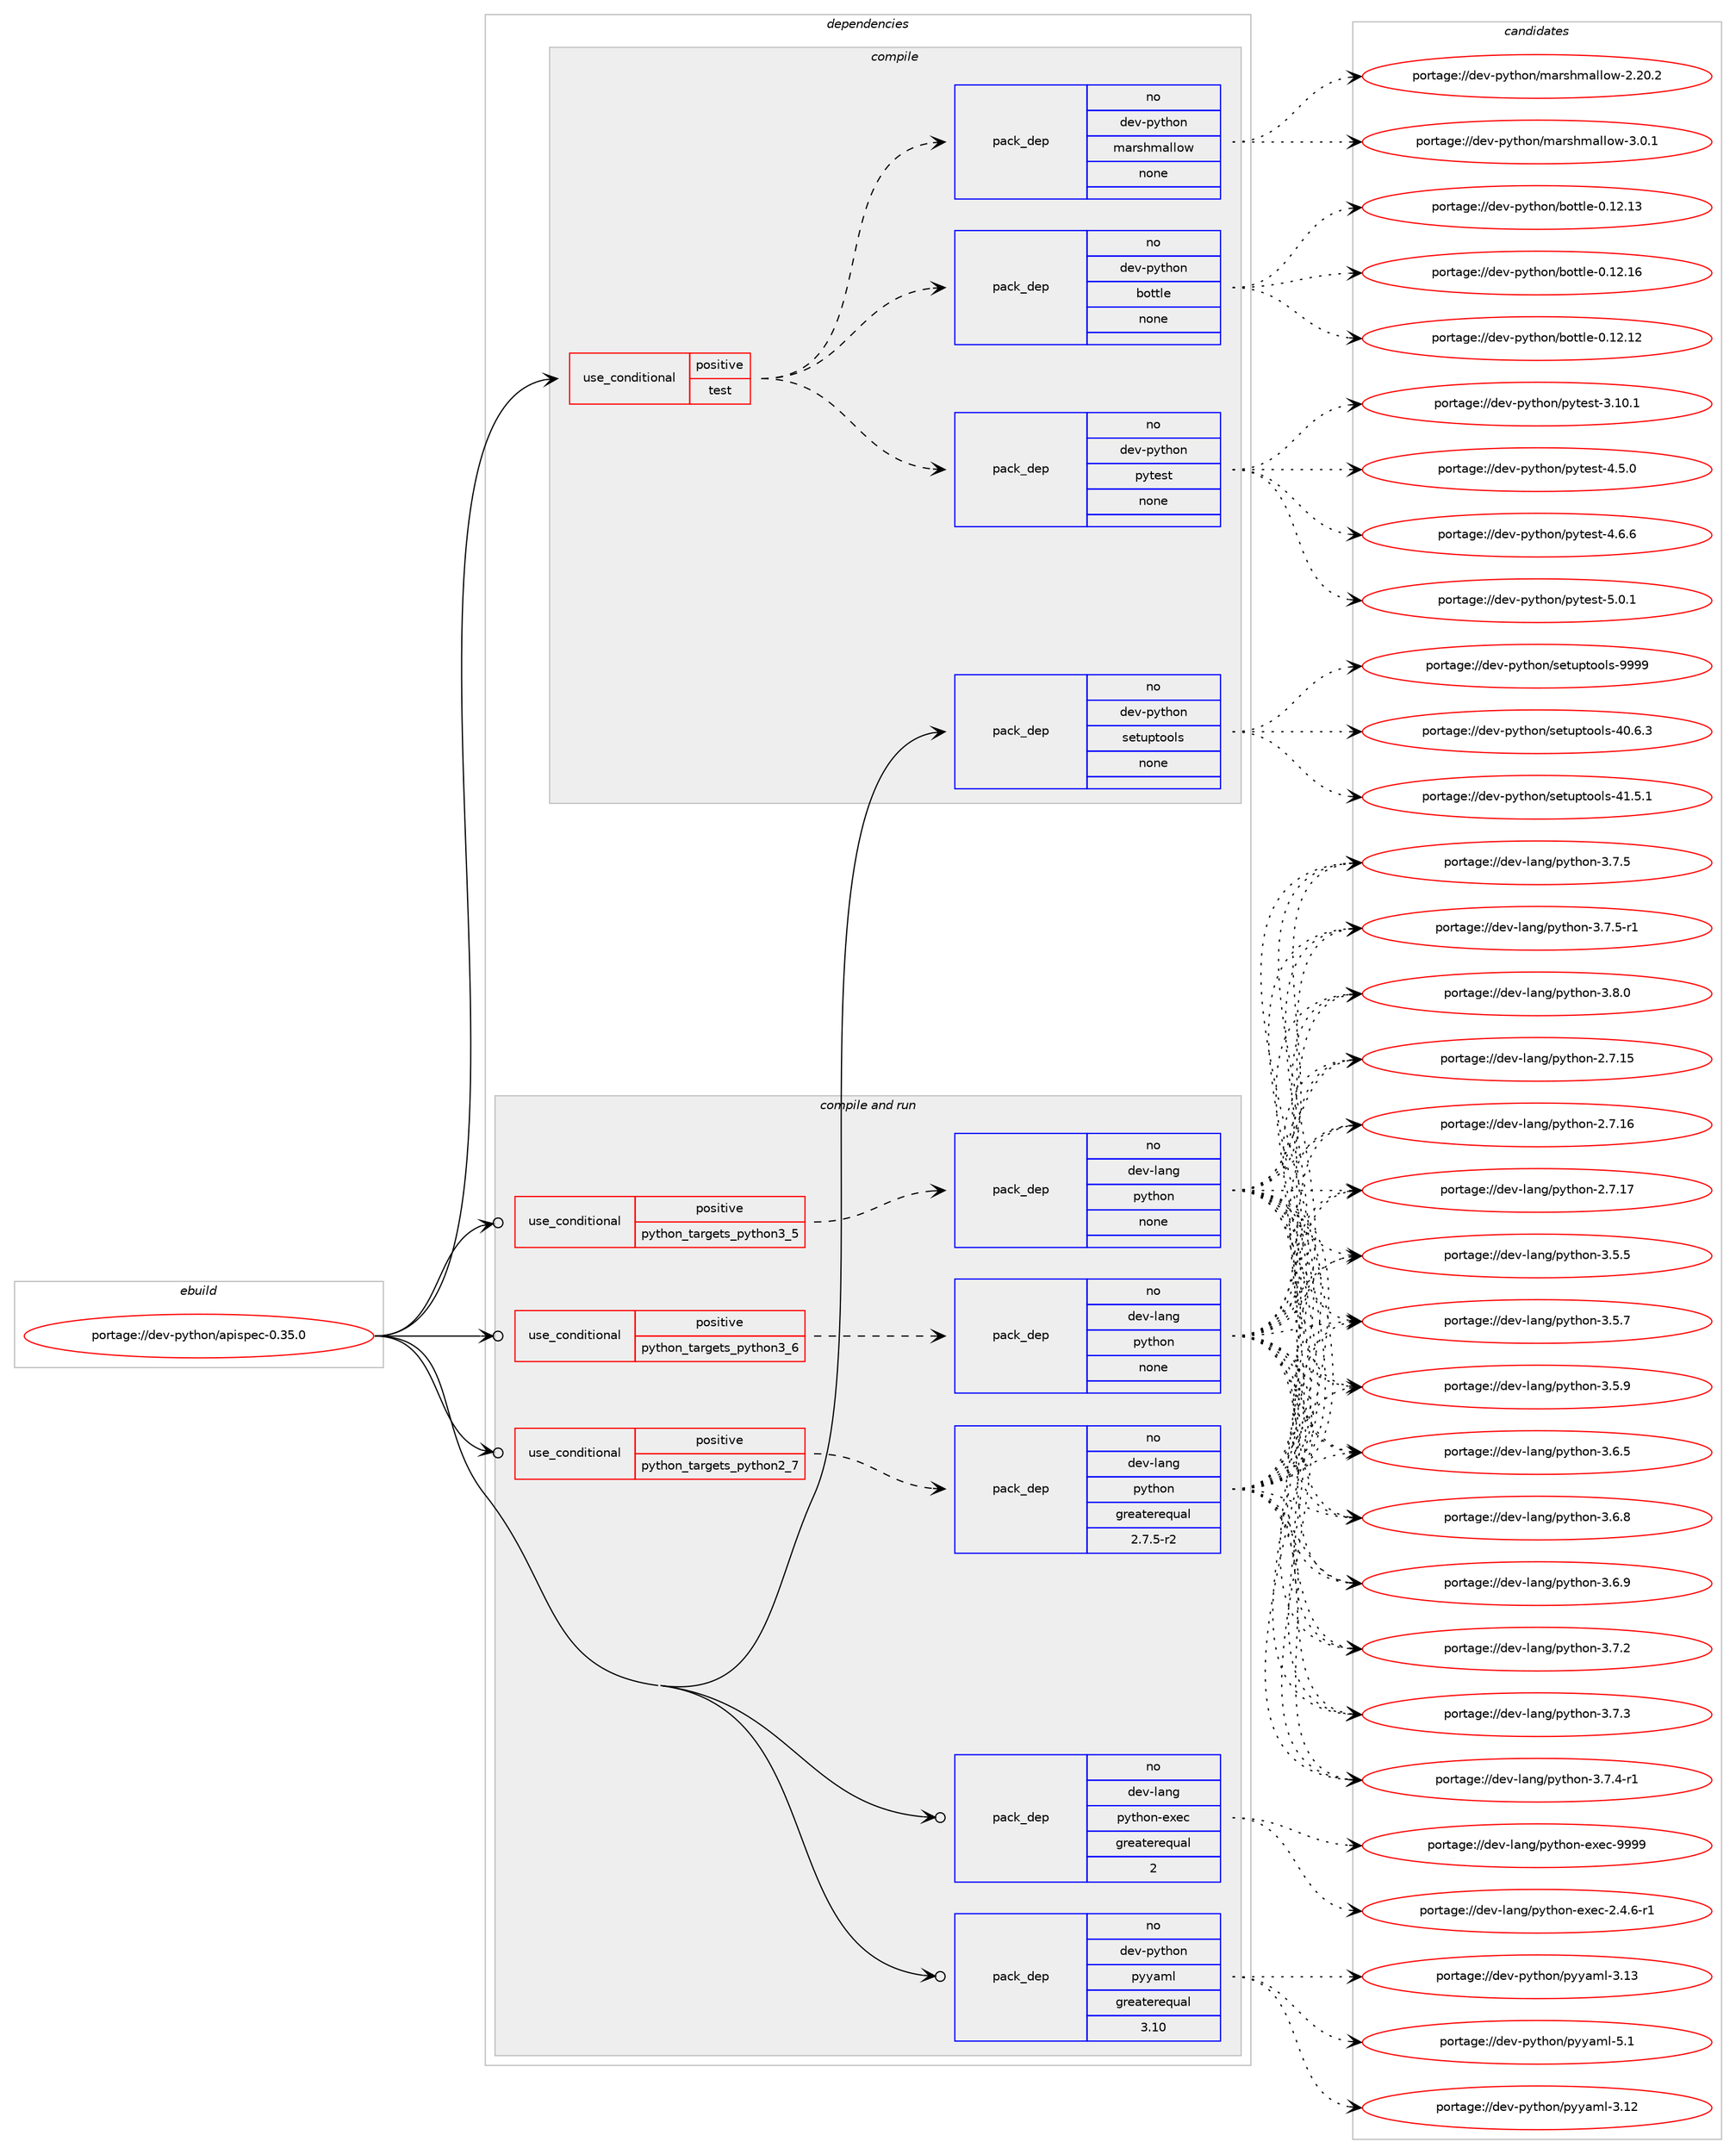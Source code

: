 digraph prolog {

# *************
# Graph options
# *************

newrank=true;
concentrate=true;
compound=true;
graph [rankdir=LR,fontname=Helvetica,fontsize=10,ranksep=1.5];#, ranksep=2.5, nodesep=0.2];
edge  [arrowhead=vee];
node  [fontname=Helvetica,fontsize=10];

# **********
# The ebuild
# **********

subgraph cluster_leftcol {
color=gray;
rank=same;
label=<<i>ebuild</i>>;
id [label="portage://dev-python/apispec-0.35.0", color=red, width=4, href="../dev-python/apispec-0.35.0.svg"];
}

# ****************
# The dependencies
# ****************

subgraph cluster_midcol {
color=gray;
label=<<i>dependencies</i>>;
subgraph cluster_compile {
fillcolor="#eeeeee";
style=filled;
label=<<i>compile</i>>;
subgraph cond25479 {
dependency129344 [label=<<TABLE BORDER="0" CELLBORDER="1" CELLSPACING="0" CELLPADDING="4"><TR><TD ROWSPAN="3" CELLPADDING="10">use_conditional</TD></TR><TR><TD>positive</TD></TR><TR><TD>test</TD></TR></TABLE>>, shape=none, color=red];
subgraph pack100560 {
dependency129345 [label=<<TABLE BORDER="0" CELLBORDER="1" CELLSPACING="0" CELLPADDING="4" WIDTH="220"><TR><TD ROWSPAN="6" CELLPADDING="30">pack_dep</TD></TR><TR><TD WIDTH="110">no</TD></TR><TR><TD>dev-python</TD></TR><TR><TD>bottle</TD></TR><TR><TD>none</TD></TR><TR><TD></TD></TR></TABLE>>, shape=none, color=blue];
}
dependency129344:e -> dependency129345:w [weight=20,style="dashed",arrowhead="vee"];
subgraph pack100561 {
dependency129346 [label=<<TABLE BORDER="0" CELLBORDER="1" CELLSPACING="0" CELLPADDING="4" WIDTH="220"><TR><TD ROWSPAN="6" CELLPADDING="30">pack_dep</TD></TR><TR><TD WIDTH="110">no</TD></TR><TR><TD>dev-python</TD></TR><TR><TD>marshmallow</TD></TR><TR><TD>none</TD></TR><TR><TD></TD></TR></TABLE>>, shape=none, color=blue];
}
dependency129344:e -> dependency129346:w [weight=20,style="dashed",arrowhead="vee"];
subgraph pack100562 {
dependency129347 [label=<<TABLE BORDER="0" CELLBORDER="1" CELLSPACING="0" CELLPADDING="4" WIDTH="220"><TR><TD ROWSPAN="6" CELLPADDING="30">pack_dep</TD></TR><TR><TD WIDTH="110">no</TD></TR><TR><TD>dev-python</TD></TR><TR><TD>pytest</TD></TR><TR><TD>none</TD></TR><TR><TD></TD></TR></TABLE>>, shape=none, color=blue];
}
dependency129344:e -> dependency129347:w [weight=20,style="dashed",arrowhead="vee"];
}
id:e -> dependency129344:w [weight=20,style="solid",arrowhead="vee"];
subgraph pack100563 {
dependency129348 [label=<<TABLE BORDER="0" CELLBORDER="1" CELLSPACING="0" CELLPADDING="4" WIDTH="220"><TR><TD ROWSPAN="6" CELLPADDING="30">pack_dep</TD></TR><TR><TD WIDTH="110">no</TD></TR><TR><TD>dev-python</TD></TR><TR><TD>setuptools</TD></TR><TR><TD>none</TD></TR><TR><TD></TD></TR></TABLE>>, shape=none, color=blue];
}
id:e -> dependency129348:w [weight=20,style="solid",arrowhead="vee"];
}
subgraph cluster_compileandrun {
fillcolor="#eeeeee";
style=filled;
label=<<i>compile and run</i>>;
subgraph cond25480 {
dependency129349 [label=<<TABLE BORDER="0" CELLBORDER="1" CELLSPACING="0" CELLPADDING="4"><TR><TD ROWSPAN="3" CELLPADDING="10">use_conditional</TD></TR><TR><TD>positive</TD></TR><TR><TD>python_targets_python2_7</TD></TR></TABLE>>, shape=none, color=red];
subgraph pack100564 {
dependency129350 [label=<<TABLE BORDER="0" CELLBORDER="1" CELLSPACING="0" CELLPADDING="4" WIDTH="220"><TR><TD ROWSPAN="6" CELLPADDING="30">pack_dep</TD></TR><TR><TD WIDTH="110">no</TD></TR><TR><TD>dev-lang</TD></TR><TR><TD>python</TD></TR><TR><TD>greaterequal</TD></TR><TR><TD>2.7.5-r2</TD></TR></TABLE>>, shape=none, color=blue];
}
dependency129349:e -> dependency129350:w [weight=20,style="dashed",arrowhead="vee"];
}
id:e -> dependency129349:w [weight=20,style="solid",arrowhead="odotvee"];
subgraph cond25481 {
dependency129351 [label=<<TABLE BORDER="0" CELLBORDER="1" CELLSPACING="0" CELLPADDING="4"><TR><TD ROWSPAN="3" CELLPADDING="10">use_conditional</TD></TR><TR><TD>positive</TD></TR><TR><TD>python_targets_python3_5</TD></TR></TABLE>>, shape=none, color=red];
subgraph pack100565 {
dependency129352 [label=<<TABLE BORDER="0" CELLBORDER="1" CELLSPACING="0" CELLPADDING="4" WIDTH="220"><TR><TD ROWSPAN="6" CELLPADDING="30">pack_dep</TD></TR><TR><TD WIDTH="110">no</TD></TR><TR><TD>dev-lang</TD></TR><TR><TD>python</TD></TR><TR><TD>none</TD></TR><TR><TD></TD></TR></TABLE>>, shape=none, color=blue];
}
dependency129351:e -> dependency129352:w [weight=20,style="dashed",arrowhead="vee"];
}
id:e -> dependency129351:w [weight=20,style="solid",arrowhead="odotvee"];
subgraph cond25482 {
dependency129353 [label=<<TABLE BORDER="0" CELLBORDER="1" CELLSPACING="0" CELLPADDING="4"><TR><TD ROWSPAN="3" CELLPADDING="10">use_conditional</TD></TR><TR><TD>positive</TD></TR><TR><TD>python_targets_python3_6</TD></TR></TABLE>>, shape=none, color=red];
subgraph pack100566 {
dependency129354 [label=<<TABLE BORDER="0" CELLBORDER="1" CELLSPACING="0" CELLPADDING="4" WIDTH="220"><TR><TD ROWSPAN="6" CELLPADDING="30">pack_dep</TD></TR><TR><TD WIDTH="110">no</TD></TR><TR><TD>dev-lang</TD></TR><TR><TD>python</TD></TR><TR><TD>none</TD></TR><TR><TD></TD></TR></TABLE>>, shape=none, color=blue];
}
dependency129353:e -> dependency129354:w [weight=20,style="dashed",arrowhead="vee"];
}
id:e -> dependency129353:w [weight=20,style="solid",arrowhead="odotvee"];
subgraph pack100567 {
dependency129355 [label=<<TABLE BORDER="0" CELLBORDER="1" CELLSPACING="0" CELLPADDING="4" WIDTH="220"><TR><TD ROWSPAN="6" CELLPADDING="30">pack_dep</TD></TR><TR><TD WIDTH="110">no</TD></TR><TR><TD>dev-lang</TD></TR><TR><TD>python-exec</TD></TR><TR><TD>greaterequal</TD></TR><TR><TD>2</TD></TR></TABLE>>, shape=none, color=blue];
}
id:e -> dependency129355:w [weight=20,style="solid",arrowhead="odotvee"];
subgraph pack100568 {
dependency129356 [label=<<TABLE BORDER="0" CELLBORDER="1" CELLSPACING="0" CELLPADDING="4" WIDTH="220"><TR><TD ROWSPAN="6" CELLPADDING="30">pack_dep</TD></TR><TR><TD WIDTH="110">no</TD></TR><TR><TD>dev-python</TD></TR><TR><TD>pyyaml</TD></TR><TR><TD>greaterequal</TD></TR><TR><TD>3.10</TD></TR></TABLE>>, shape=none, color=blue];
}
id:e -> dependency129356:w [weight=20,style="solid",arrowhead="odotvee"];
}
subgraph cluster_run {
fillcolor="#eeeeee";
style=filled;
label=<<i>run</i>>;
}
}

# **************
# The candidates
# **************

subgraph cluster_choices {
rank=same;
color=gray;
label=<<i>candidates</i>>;

subgraph choice100560 {
color=black;
nodesep=1;
choiceportage1001011184511212111610411111047981111161161081014548464950464950 [label="portage://dev-python/bottle-0.12.12", color=red, width=4,href="../dev-python/bottle-0.12.12.svg"];
choiceportage1001011184511212111610411111047981111161161081014548464950464951 [label="portage://dev-python/bottle-0.12.13", color=red, width=4,href="../dev-python/bottle-0.12.13.svg"];
choiceportage1001011184511212111610411111047981111161161081014548464950464954 [label="portage://dev-python/bottle-0.12.16", color=red, width=4,href="../dev-python/bottle-0.12.16.svg"];
dependency129345:e -> choiceportage1001011184511212111610411111047981111161161081014548464950464950:w [style=dotted,weight="100"];
dependency129345:e -> choiceportage1001011184511212111610411111047981111161161081014548464950464951:w [style=dotted,weight="100"];
dependency129345:e -> choiceportage1001011184511212111610411111047981111161161081014548464950464954:w [style=dotted,weight="100"];
}
subgraph choice100561 {
color=black;
nodesep=1;
choiceportage1001011184511212111610411111047109971141151041099710810811111945504650484650 [label="portage://dev-python/marshmallow-2.20.2", color=red, width=4,href="../dev-python/marshmallow-2.20.2.svg"];
choiceportage10010111845112121116104111110471099711411510410997108108111119455146484649 [label="portage://dev-python/marshmallow-3.0.1", color=red, width=4,href="../dev-python/marshmallow-3.0.1.svg"];
dependency129346:e -> choiceportage1001011184511212111610411111047109971141151041099710810811111945504650484650:w [style=dotted,weight="100"];
dependency129346:e -> choiceportage10010111845112121116104111110471099711411510410997108108111119455146484649:w [style=dotted,weight="100"];
}
subgraph choice100562 {
color=black;
nodesep=1;
choiceportage100101118451121211161041111104711212111610111511645514649484649 [label="portage://dev-python/pytest-3.10.1", color=red, width=4,href="../dev-python/pytest-3.10.1.svg"];
choiceportage1001011184511212111610411111047112121116101115116455246534648 [label="portage://dev-python/pytest-4.5.0", color=red, width=4,href="../dev-python/pytest-4.5.0.svg"];
choiceportage1001011184511212111610411111047112121116101115116455246544654 [label="portage://dev-python/pytest-4.6.6", color=red, width=4,href="../dev-python/pytest-4.6.6.svg"];
choiceportage1001011184511212111610411111047112121116101115116455346484649 [label="portage://dev-python/pytest-5.0.1", color=red, width=4,href="../dev-python/pytest-5.0.1.svg"];
dependency129347:e -> choiceportage100101118451121211161041111104711212111610111511645514649484649:w [style=dotted,weight="100"];
dependency129347:e -> choiceportage1001011184511212111610411111047112121116101115116455246534648:w [style=dotted,weight="100"];
dependency129347:e -> choiceportage1001011184511212111610411111047112121116101115116455246544654:w [style=dotted,weight="100"];
dependency129347:e -> choiceportage1001011184511212111610411111047112121116101115116455346484649:w [style=dotted,weight="100"];
}
subgraph choice100563 {
color=black;
nodesep=1;
choiceportage100101118451121211161041111104711510111611711211611111110811545524846544651 [label="portage://dev-python/setuptools-40.6.3", color=red, width=4,href="../dev-python/setuptools-40.6.3.svg"];
choiceportage100101118451121211161041111104711510111611711211611111110811545524946534649 [label="portage://dev-python/setuptools-41.5.1", color=red, width=4,href="../dev-python/setuptools-41.5.1.svg"];
choiceportage10010111845112121116104111110471151011161171121161111111081154557575757 [label="portage://dev-python/setuptools-9999", color=red, width=4,href="../dev-python/setuptools-9999.svg"];
dependency129348:e -> choiceportage100101118451121211161041111104711510111611711211611111110811545524846544651:w [style=dotted,weight="100"];
dependency129348:e -> choiceportage100101118451121211161041111104711510111611711211611111110811545524946534649:w [style=dotted,weight="100"];
dependency129348:e -> choiceportage10010111845112121116104111110471151011161171121161111111081154557575757:w [style=dotted,weight="100"];
}
subgraph choice100564 {
color=black;
nodesep=1;
choiceportage10010111845108971101034711212111610411111045504655464953 [label="portage://dev-lang/python-2.7.15", color=red, width=4,href="../dev-lang/python-2.7.15.svg"];
choiceportage10010111845108971101034711212111610411111045504655464954 [label="portage://dev-lang/python-2.7.16", color=red, width=4,href="../dev-lang/python-2.7.16.svg"];
choiceportage10010111845108971101034711212111610411111045504655464955 [label="portage://dev-lang/python-2.7.17", color=red, width=4,href="../dev-lang/python-2.7.17.svg"];
choiceportage100101118451089711010347112121116104111110455146534653 [label="portage://dev-lang/python-3.5.5", color=red, width=4,href="../dev-lang/python-3.5.5.svg"];
choiceportage100101118451089711010347112121116104111110455146534655 [label="portage://dev-lang/python-3.5.7", color=red, width=4,href="../dev-lang/python-3.5.7.svg"];
choiceportage100101118451089711010347112121116104111110455146534657 [label="portage://dev-lang/python-3.5.9", color=red, width=4,href="../dev-lang/python-3.5.9.svg"];
choiceportage100101118451089711010347112121116104111110455146544653 [label="portage://dev-lang/python-3.6.5", color=red, width=4,href="../dev-lang/python-3.6.5.svg"];
choiceportage100101118451089711010347112121116104111110455146544656 [label="portage://dev-lang/python-3.6.8", color=red, width=4,href="../dev-lang/python-3.6.8.svg"];
choiceportage100101118451089711010347112121116104111110455146544657 [label="portage://dev-lang/python-3.6.9", color=red, width=4,href="../dev-lang/python-3.6.9.svg"];
choiceportage100101118451089711010347112121116104111110455146554650 [label="portage://dev-lang/python-3.7.2", color=red, width=4,href="../dev-lang/python-3.7.2.svg"];
choiceportage100101118451089711010347112121116104111110455146554651 [label="portage://dev-lang/python-3.7.3", color=red, width=4,href="../dev-lang/python-3.7.3.svg"];
choiceportage1001011184510897110103471121211161041111104551465546524511449 [label="portage://dev-lang/python-3.7.4-r1", color=red, width=4,href="../dev-lang/python-3.7.4-r1.svg"];
choiceportage100101118451089711010347112121116104111110455146554653 [label="portage://dev-lang/python-3.7.5", color=red, width=4,href="../dev-lang/python-3.7.5.svg"];
choiceportage1001011184510897110103471121211161041111104551465546534511449 [label="portage://dev-lang/python-3.7.5-r1", color=red, width=4,href="../dev-lang/python-3.7.5-r1.svg"];
choiceportage100101118451089711010347112121116104111110455146564648 [label="portage://dev-lang/python-3.8.0", color=red, width=4,href="../dev-lang/python-3.8.0.svg"];
dependency129350:e -> choiceportage10010111845108971101034711212111610411111045504655464953:w [style=dotted,weight="100"];
dependency129350:e -> choiceportage10010111845108971101034711212111610411111045504655464954:w [style=dotted,weight="100"];
dependency129350:e -> choiceportage10010111845108971101034711212111610411111045504655464955:w [style=dotted,weight="100"];
dependency129350:e -> choiceportage100101118451089711010347112121116104111110455146534653:w [style=dotted,weight="100"];
dependency129350:e -> choiceportage100101118451089711010347112121116104111110455146534655:w [style=dotted,weight="100"];
dependency129350:e -> choiceportage100101118451089711010347112121116104111110455146534657:w [style=dotted,weight="100"];
dependency129350:e -> choiceportage100101118451089711010347112121116104111110455146544653:w [style=dotted,weight="100"];
dependency129350:e -> choiceportage100101118451089711010347112121116104111110455146544656:w [style=dotted,weight="100"];
dependency129350:e -> choiceportage100101118451089711010347112121116104111110455146544657:w [style=dotted,weight="100"];
dependency129350:e -> choiceportage100101118451089711010347112121116104111110455146554650:w [style=dotted,weight="100"];
dependency129350:e -> choiceportage100101118451089711010347112121116104111110455146554651:w [style=dotted,weight="100"];
dependency129350:e -> choiceportage1001011184510897110103471121211161041111104551465546524511449:w [style=dotted,weight="100"];
dependency129350:e -> choiceportage100101118451089711010347112121116104111110455146554653:w [style=dotted,weight="100"];
dependency129350:e -> choiceportage1001011184510897110103471121211161041111104551465546534511449:w [style=dotted,weight="100"];
dependency129350:e -> choiceportage100101118451089711010347112121116104111110455146564648:w [style=dotted,weight="100"];
}
subgraph choice100565 {
color=black;
nodesep=1;
choiceportage10010111845108971101034711212111610411111045504655464953 [label="portage://dev-lang/python-2.7.15", color=red, width=4,href="../dev-lang/python-2.7.15.svg"];
choiceportage10010111845108971101034711212111610411111045504655464954 [label="portage://dev-lang/python-2.7.16", color=red, width=4,href="../dev-lang/python-2.7.16.svg"];
choiceportage10010111845108971101034711212111610411111045504655464955 [label="portage://dev-lang/python-2.7.17", color=red, width=4,href="../dev-lang/python-2.7.17.svg"];
choiceportage100101118451089711010347112121116104111110455146534653 [label="portage://dev-lang/python-3.5.5", color=red, width=4,href="../dev-lang/python-3.5.5.svg"];
choiceportage100101118451089711010347112121116104111110455146534655 [label="portage://dev-lang/python-3.5.7", color=red, width=4,href="../dev-lang/python-3.5.7.svg"];
choiceportage100101118451089711010347112121116104111110455146534657 [label="portage://dev-lang/python-3.5.9", color=red, width=4,href="../dev-lang/python-3.5.9.svg"];
choiceportage100101118451089711010347112121116104111110455146544653 [label="portage://dev-lang/python-3.6.5", color=red, width=4,href="../dev-lang/python-3.6.5.svg"];
choiceportage100101118451089711010347112121116104111110455146544656 [label="portage://dev-lang/python-3.6.8", color=red, width=4,href="../dev-lang/python-3.6.8.svg"];
choiceportage100101118451089711010347112121116104111110455146544657 [label="portage://dev-lang/python-3.6.9", color=red, width=4,href="../dev-lang/python-3.6.9.svg"];
choiceportage100101118451089711010347112121116104111110455146554650 [label="portage://dev-lang/python-3.7.2", color=red, width=4,href="../dev-lang/python-3.7.2.svg"];
choiceportage100101118451089711010347112121116104111110455146554651 [label="portage://dev-lang/python-3.7.3", color=red, width=4,href="../dev-lang/python-3.7.3.svg"];
choiceportage1001011184510897110103471121211161041111104551465546524511449 [label="portage://dev-lang/python-3.7.4-r1", color=red, width=4,href="../dev-lang/python-3.7.4-r1.svg"];
choiceportage100101118451089711010347112121116104111110455146554653 [label="portage://dev-lang/python-3.7.5", color=red, width=4,href="../dev-lang/python-3.7.5.svg"];
choiceportage1001011184510897110103471121211161041111104551465546534511449 [label="portage://dev-lang/python-3.7.5-r1", color=red, width=4,href="../dev-lang/python-3.7.5-r1.svg"];
choiceportage100101118451089711010347112121116104111110455146564648 [label="portage://dev-lang/python-3.8.0", color=red, width=4,href="../dev-lang/python-3.8.0.svg"];
dependency129352:e -> choiceportage10010111845108971101034711212111610411111045504655464953:w [style=dotted,weight="100"];
dependency129352:e -> choiceportage10010111845108971101034711212111610411111045504655464954:w [style=dotted,weight="100"];
dependency129352:e -> choiceportage10010111845108971101034711212111610411111045504655464955:w [style=dotted,weight="100"];
dependency129352:e -> choiceportage100101118451089711010347112121116104111110455146534653:w [style=dotted,weight="100"];
dependency129352:e -> choiceportage100101118451089711010347112121116104111110455146534655:w [style=dotted,weight="100"];
dependency129352:e -> choiceportage100101118451089711010347112121116104111110455146534657:w [style=dotted,weight="100"];
dependency129352:e -> choiceportage100101118451089711010347112121116104111110455146544653:w [style=dotted,weight="100"];
dependency129352:e -> choiceportage100101118451089711010347112121116104111110455146544656:w [style=dotted,weight="100"];
dependency129352:e -> choiceportage100101118451089711010347112121116104111110455146544657:w [style=dotted,weight="100"];
dependency129352:e -> choiceportage100101118451089711010347112121116104111110455146554650:w [style=dotted,weight="100"];
dependency129352:e -> choiceportage100101118451089711010347112121116104111110455146554651:w [style=dotted,weight="100"];
dependency129352:e -> choiceportage1001011184510897110103471121211161041111104551465546524511449:w [style=dotted,weight="100"];
dependency129352:e -> choiceportage100101118451089711010347112121116104111110455146554653:w [style=dotted,weight="100"];
dependency129352:e -> choiceportage1001011184510897110103471121211161041111104551465546534511449:w [style=dotted,weight="100"];
dependency129352:e -> choiceportage100101118451089711010347112121116104111110455146564648:w [style=dotted,weight="100"];
}
subgraph choice100566 {
color=black;
nodesep=1;
choiceportage10010111845108971101034711212111610411111045504655464953 [label="portage://dev-lang/python-2.7.15", color=red, width=4,href="../dev-lang/python-2.7.15.svg"];
choiceportage10010111845108971101034711212111610411111045504655464954 [label="portage://dev-lang/python-2.7.16", color=red, width=4,href="../dev-lang/python-2.7.16.svg"];
choiceportage10010111845108971101034711212111610411111045504655464955 [label="portage://dev-lang/python-2.7.17", color=red, width=4,href="../dev-lang/python-2.7.17.svg"];
choiceportage100101118451089711010347112121116104111110455146534653 [label="portage://dev-lang/python-3.5.5", color=red, width=4,href="../dev-lang/python-3.5.5.svg"];
choiceportage100101118451089711010347112121116104111110455146534655 [label="portage://dev-lang/python-3.5.7", color=red, width=4,href="../dev-lang/python-3.5.7.svg"];
choiceportage100101118451089711010347112121116104111110455146534657 [label="portage://dev-lang/python-3.5.9", color=red, width=4,href="../dev-lang/python-3.5.9.svg"];
choiceportage100101118451089711010347112121116104111110455146544653 [label="portage://dev-lang/python-3.6.5", color=red, width=4,href="../dev-lang/python-3.6.5.svg"];
choiceportage100101118451089711010347112121116104111110455146544656 [label="portage://dev-lang/python-3.6.8", color=red, width=4,href="../dev-lang/python-3.6.8.svg"];
choiceportage100101118451089711010347112121116104111110455146544657 [label="portage://dev-lang/python-3.6.9", color=red, width=4,href="../dev-lang/python-3.6.9.svg"];
choiceportage100101118451089711010347112121116104111110455146554650 [label="portage://dev-lang/python-3.7.2", color=red, width=4,href="../dev-lang/python-3.7.2.svg"];
choiceportage100101118451089711010347112121116104111110455146554651 [label="portage://dev-lang/python-3.7.3", color=red, width=4,href="../dev-lang/python-3.7.3.svg"];
choiceportage1001011184510897110103471121211161041111104551465546524511449 [label="portage://dev-lang/python-3.7.4-r1", color=red, width=4,href="../dev-lang/python-3.7.4-r1.svg"];
choiceportage100101118451089711010347112121116104111110455146554653 [label="portage://dev-lang/python-3.7.5", color=red, width=4,href="../dev-lang/python-3.7.5.svg"];
choiceportage1001011184510897110103471121211161041111104551465546534511449 [label="portage://dev-lang/python-3.7.5-r1", color=red, width=4,href="../dev-lang/python-3.7.5-r1.svg"];
choiceportage100101118451089711010347112121116104111110455146564648 [label="portage://dev-lang/python-3.8.0", color=red, width=4,href="../dev-lang/python-3.8.0.svg"];
dependency129354:e -> choiceportage10010111845108971101034711212111610411111045504655464953:w [style=dotted,weight="100"];
dependency129354:e -> choiceportage10010111845108971101034711212111610411111045504655464954:w [style=dotted,weight="100"];
dependency129354:e -> choiceportage10010111845108971101034711212111610411111045504655464955:w [style=dotted,weight="100"];
dependency129354:e -> choiceportage100101118451089711010347112121116104111110455146534653:w [style=dotted,weight="100"];
dependency129354:e -> choiceportage100101118451089711010347112121116104111110455146534655:w [style=dotted,weight="100"];
dependency129354:e -> choiceportage100101118451089711010347112121116104111110455146534657:w [style=dotted,weight="100"];
dependency129354:e -> choiceportage100101118451089711010347112121116104111110455146544653:w [style=dotted,weight="100"];
dependency129354:e -> choiceportage100101118451089711010347112121116104111110455146544656:w [style=dotted,weight="100"];
dependency129354:e -> choiceportage100101118451089711010347112121116104111110455146544657:w [style=dotted,weight="100"];
dependency129354:e -> choiceportage100101118451089711010347112121116104111110455146554650:w [style=dotted,weight="100"];
dependency129354:e -> choiceportage100101118451089711010347112121116104111110455146554651:w [style=dotted,weight="100"];
dependency129354:e -> choiceportage1001011184510897110103471121211161041111104551465546524511449:w [style=dotted,weight="100"];
dependency129354:e -> choiceportage100101118451089711010347112121116104111110455146554653:w [style=dotted,weight="100"];
dependency129354:e -> choiceportage1001011184510897110103471121211161041111104551465546534511449:w [style=dotted,weight="100"];
dependency129354:e -> choiceportage100101118451089711010347112121116104111110455146564648:w [style=dotted,weight="100"];
}
subgraph choice100567 {
color=black;
nodesep=1;
choiceportage10010111845108971101034711212111610411111045101120101994550465246544511449 [label="portage://dev-lang/python-exec-2.4.6-r1", color=red, width=4,href="../dev-lang/python-exec-2.4.6-r1.svg"];
choiceportage10010111845108971101034711212111610411111045101120101994557575757 [label="portage://dev-lang/python-exec-9999", color=red, width=4,href="../dev-lang/python-exec-9999.svg"];
dependency129355:e -> choiceportage10010111845108971101034711212111610411111045101120101994550465246544511449:w [style=dotted,weight="100"];
dependency129355:e -> choiceportage10010111845108971101034711212111610411111045101120101994557575757:w [style=dotted,weight="100"];
}
subgraph choice100568 {
color=black;
nodesep=1;
choiceportage1001011184511212111610411111047112121121971091084551464950 [label="portage://dev-python/pyyaml-3.12", color=red, width=4,href="../dev-python/pyyaml-3.12.svg"];
choiceportage1001011184511212111610411111047112121121971091084551464951 [label="portage://dev-python/pyyaml-3.13", color=red, width=4,href="../dev-python/pyyaml-3.13.svg"];
choiceportage10010111845112121116104111110471121211219710910845534649 [label="portage://dev-python/pyyaml-5.1", color=red, width=4,href="../dev-python/pyyaml-5.1.svg"];
dependency129356:e -> choiceportage1001011184511212111610411111047112121121971091084551464950:w [style=dotted,weight="100"];
dependency129356:e -> choiceportage1001011184511212111610411111047112121121971091084551464951:w [style=dotted,weight="100"];
dependency129356:e -> choiceportage10010111845112121116104111110471121211219710910845534649:w [style=dotted,weight="100"];
}
}

}
